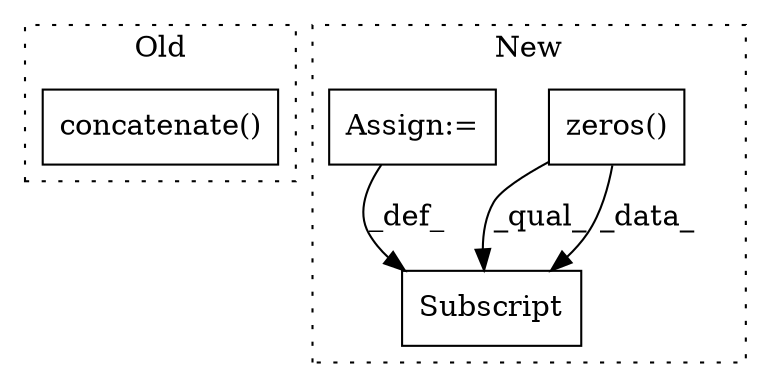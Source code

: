 digraph G {
subgraph cluster0 {
1 [label="concatenate()" a="75" s="1939,1968" l="15,9" shape="box"];
label = "Old";
style="dotted";
}
subgraph cluster1 {
2 [label="zeros()" a="75" s="2393,2453" l="9,17" shape="box"];
3 [label="Subscript" a="63" s="2540,0" l="38,0" shape="box"];
4 [label="Assign:=" a="68" s="2311" l="3" shape="box"];
label = "New";
style="dotted";
}
2 -> 3 [label="_qual_"];
2 -> 3 [label="_data_"];
4 -> 3 [label="_def_"];
}